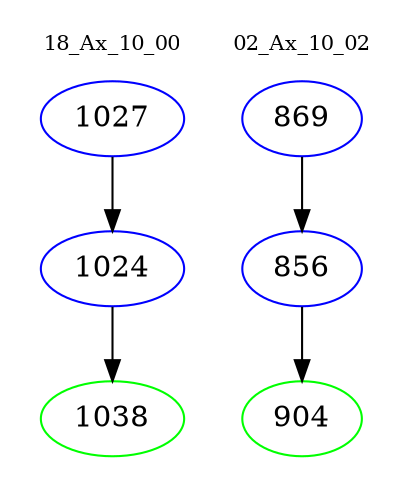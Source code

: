 digraph{
subgraph cluster_0 {
color = white
label = "18_Ax_10_00";
fontsize=10;
T0_1027 [label="1027", color="blue"]
T0_1027 -> T0_1024 [color="black"]
T0_1024 [label="1024", color="blue"]
T0_1024 -> T0_1038 [color="black"]
T0_1038 [label="1038", color="green"]
}
subgraph cluster_1 {
color = white
label = "02_Ax_10_02";
fontsize=10;
T1_869 [label="869", color="blue"]
T1_869 -> T1_856 [color="black"]
T1_856 [label="856", color="blue"]
T1_856 -> T1_904 [color="black"]
T1_904 [label="904", color="green"]
}
}
